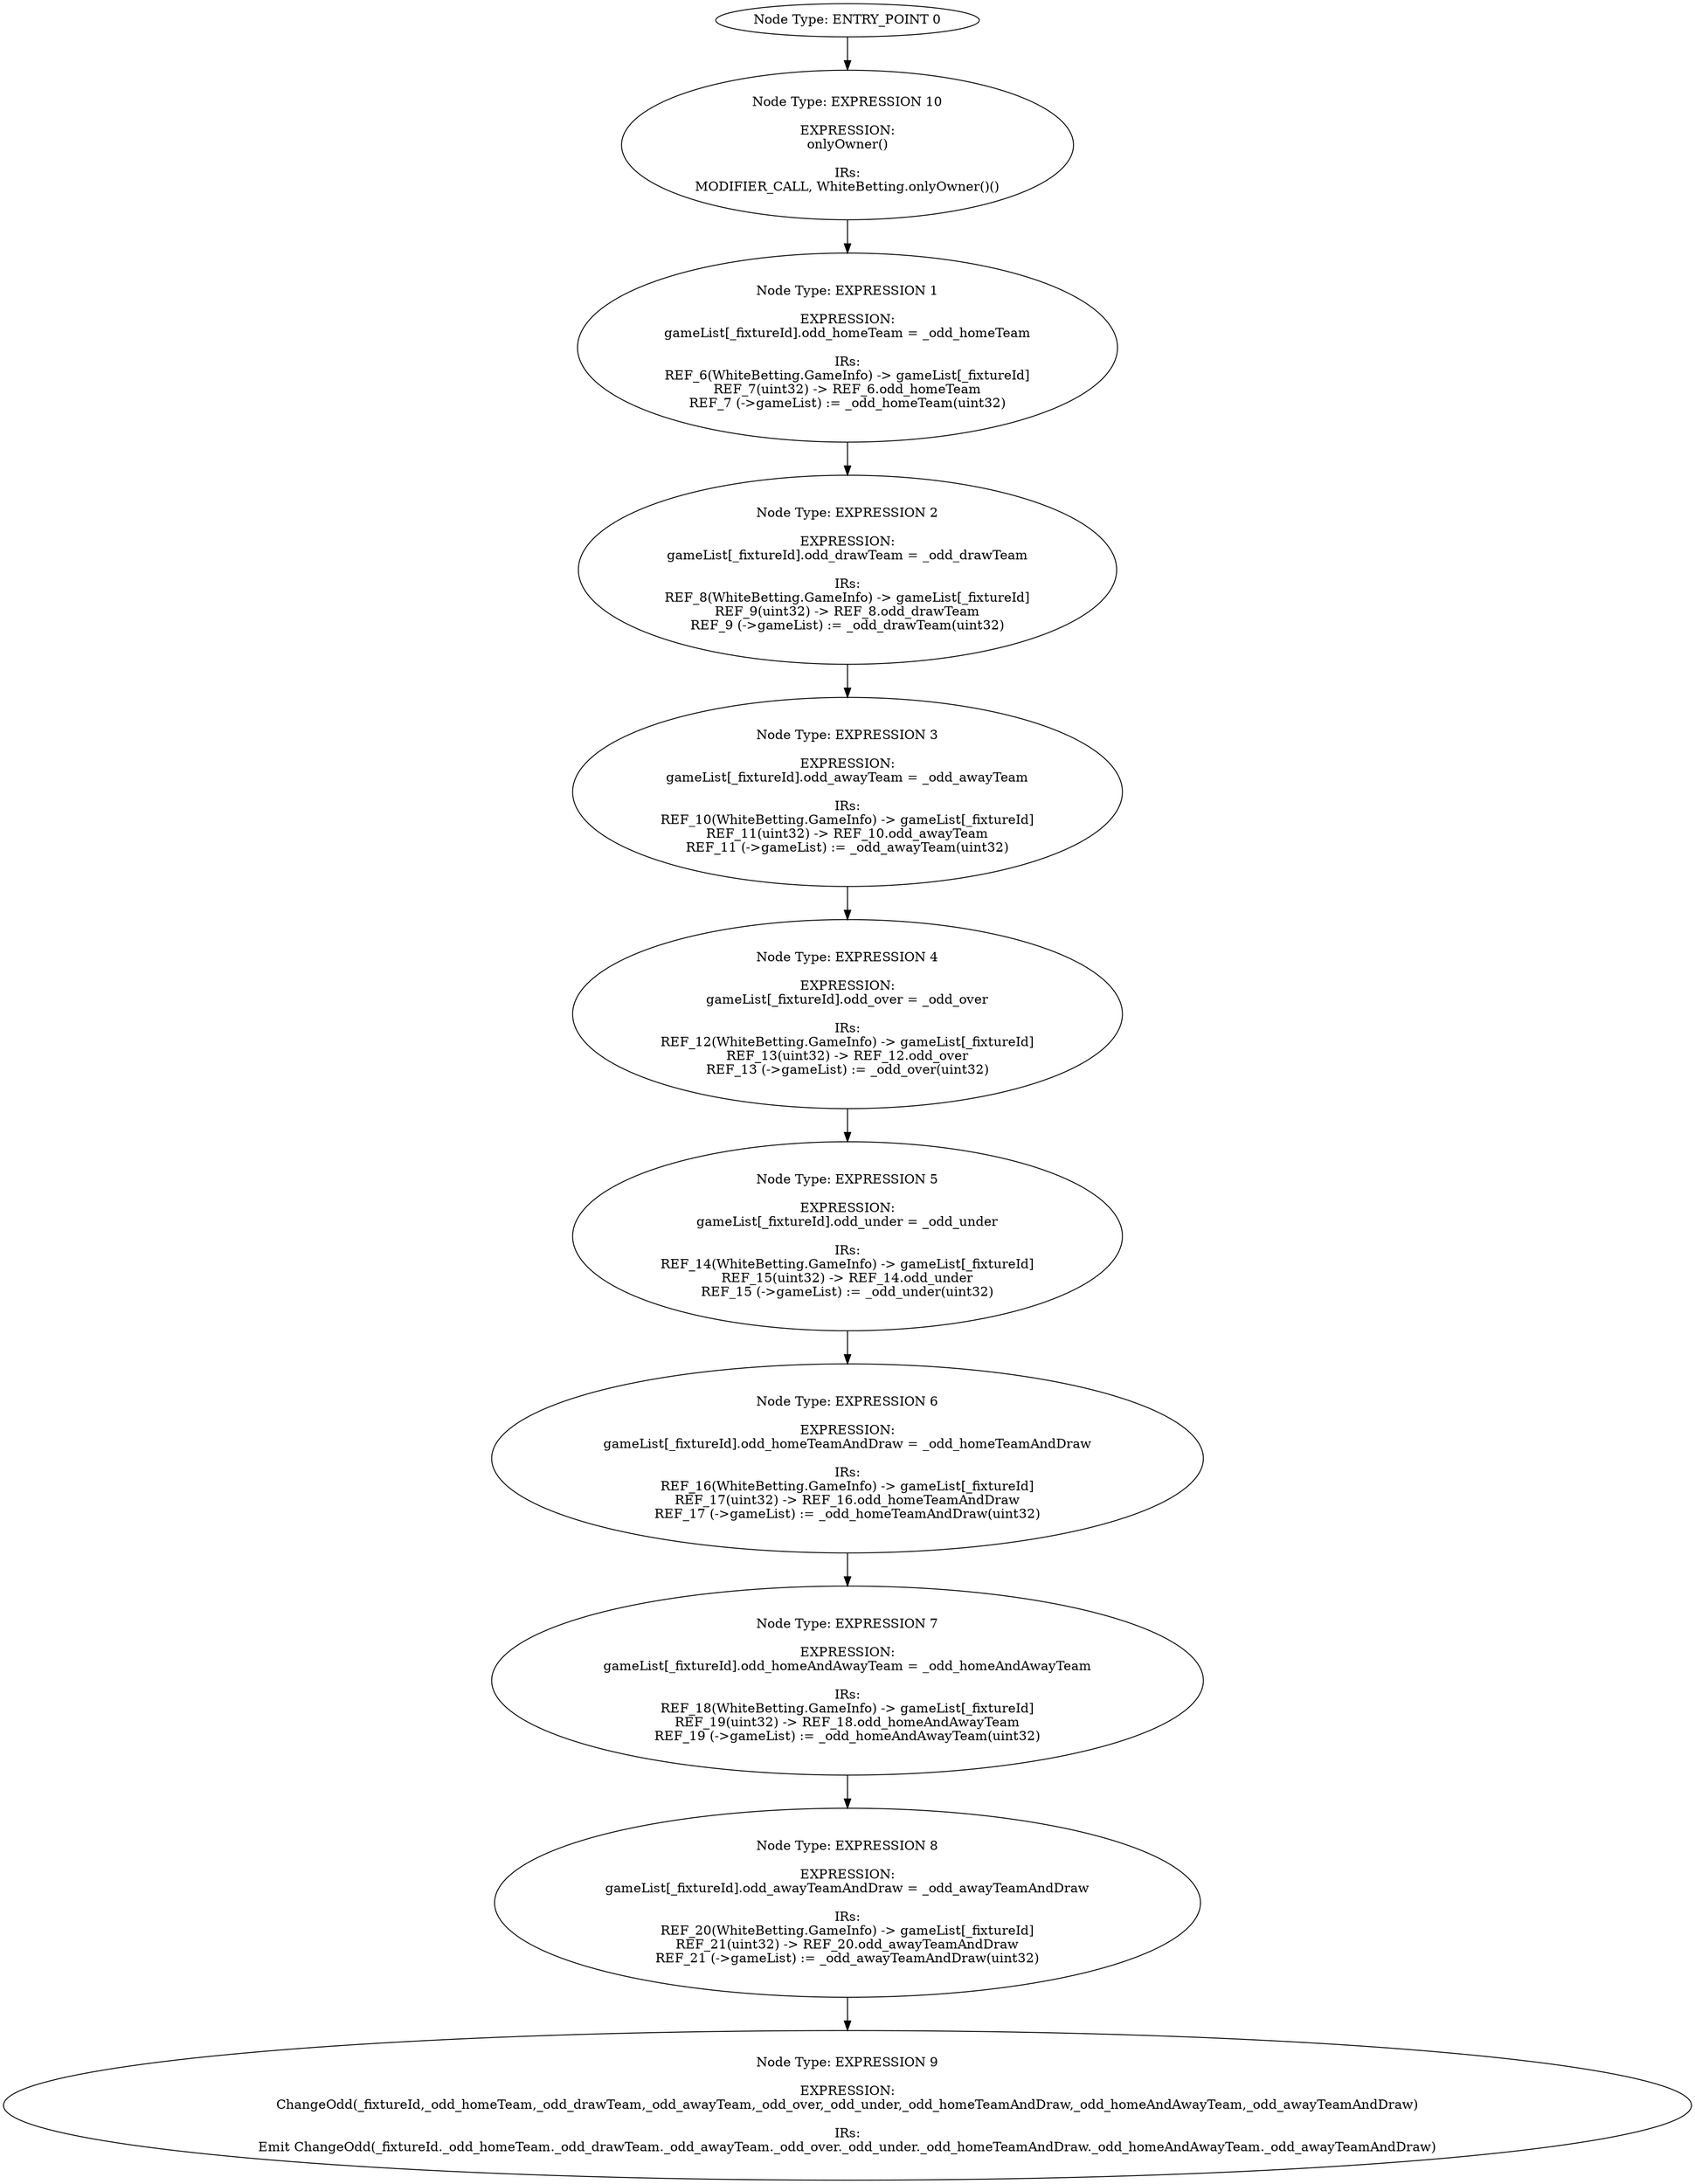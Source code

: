 digraph{
0[label="Node Type: ENTRY_POINT 0
"];
0->10;
1[label="Node Type: EXPRESSION 1

EXPRESSION:
gameList[_fixtureId].odd_homeTeam = _odd_homeTeam

IRs:
REF_6(WhiteBetting.GameInfo) -> gameList[_fixtureId]
REF_7(uint32) -> REF_6.odd_homeTeam
REF_7 (->gameList) := _odd_homeTeam(uint32)"];
1->2;
2[label="Node Type: EXPRESSION 2

EXPRESSION:
gameList[_fixtureId].odd_drawTeam = _odd_drawTeam

IRs:
REF_8(WhiteBetting.GameInfo) -> gameList[_fixtureId]
REF_9(uint32) -> REF_8.odd_drawTeam
REF_9 (->gameList) := _odd_drawTeam(uint32)"];
2->3;
3[label="Node Type: EXPRESSION 3

EXPRESSION:
gameList[_fixtureId].odd_awayTeam = _odd_awayTeam

IRs:
REF_10(WhiteBetting.GameInfo) -> gameList[_fixtureId]
REF_11(uint32) -> REF_10.odd_awayTeam
REF_11 (->gameList) := _odd_awayTeam(uint32)"];
3->4;
4[label="Node Type: EXPRESSION 4

EXPRESSION:
gameList[_fixtureId].odd_over = _odd_over

IRs:
REF_12(WhiteBetting.GameInfo) -> gameList[_fixtureId]
REF_13(uint32) -> REF_12.odd_over
REF_13 (->gameList) := _odd_over(uint32)"];
4->5;
5[label="Node Type: EXPRESSION 5

EXPRESSION:
gameList[_fixtureId].odd_under = _odd_under

IRs:
REF_14(WhiteBetting.GameInfo) -> gameList[_fixtureId]
REF_15(uint32) -> REF_14.odd_under
REF_15 (->gameList) := _odd_under(uint32)"];
5->6;
6[label="Node Type: EXPRESSION 6

EXPRESSION:
gameList[_fixtureId].odd_homeTeamAndDraw = _odd_homeTeamAndDraw

IRs:
REF_16(WhiteBetting.GameInfo) -> gameList[_fixtureId]
REF_17(uint32) -> REF_16.odd_homeTeamAndDraw
REF_17 (->gameList) := _odd_homeTeamAndDraw(uint32)"];
6->7;
7[label="Node Type: EXPRESSION 7

EXPRESSION:
gameList[_fixtureId].odd_homeAndAwayTeam = _odd_homeAndAwayTeam

IRs:
REF_18(WhiteBetting.GameInfo) -> gameList[_fixtureId]
REF_19(uint32) -> REF_18.odd_homeAndAwayTeam
REF_19 (->gameList) := _odd_homeAndAwayTeam(uint32)"];
7->8;
8[label="Node Type: EXPRESSION 8

EXPRESSION:
gameList[_fixtureId].odd_awayTeamAndDraw = _odd_awayTeamAndDraw

IRs:
REF_20(WhiteBetting.GameInfo) -> gameList[_fixtureId]
REF_21(uint32) -> REF_20.odd_awayTeamAndDraw
REF_21 (->gameList) := _odd_awayTeamAndDraw(uint32)"];
8->9;
9[label="Node Type: EXPRESSION 9

EXPRESSION:
ChangeOdd(_fixtureId,_odd_homeTeam,_odd_drawTeam,_odd_awayTeam,_odd_over,_odd_under,_odd_homeTeamAndDraw,_odd_homeAndAwayTeam,_odd_awayTeamAndDraw)

IRs:
Emit ChangeOdd(_fixtureId._odd_homeTeam._odd_drawTeam._odd_awayTeam._odd_over._odd_under._odd_homeTeamAndDraw._odd_homeAndAwayTeam._odd_awayTeamAndDraw)"];
10[label="Node Type: EXPRESSION 10

EXPRESSION:
onlyOwner()

IRs:
MODIFIER_CALL, WhiteBetting.onlyOwner()()"];
10->1;
}
